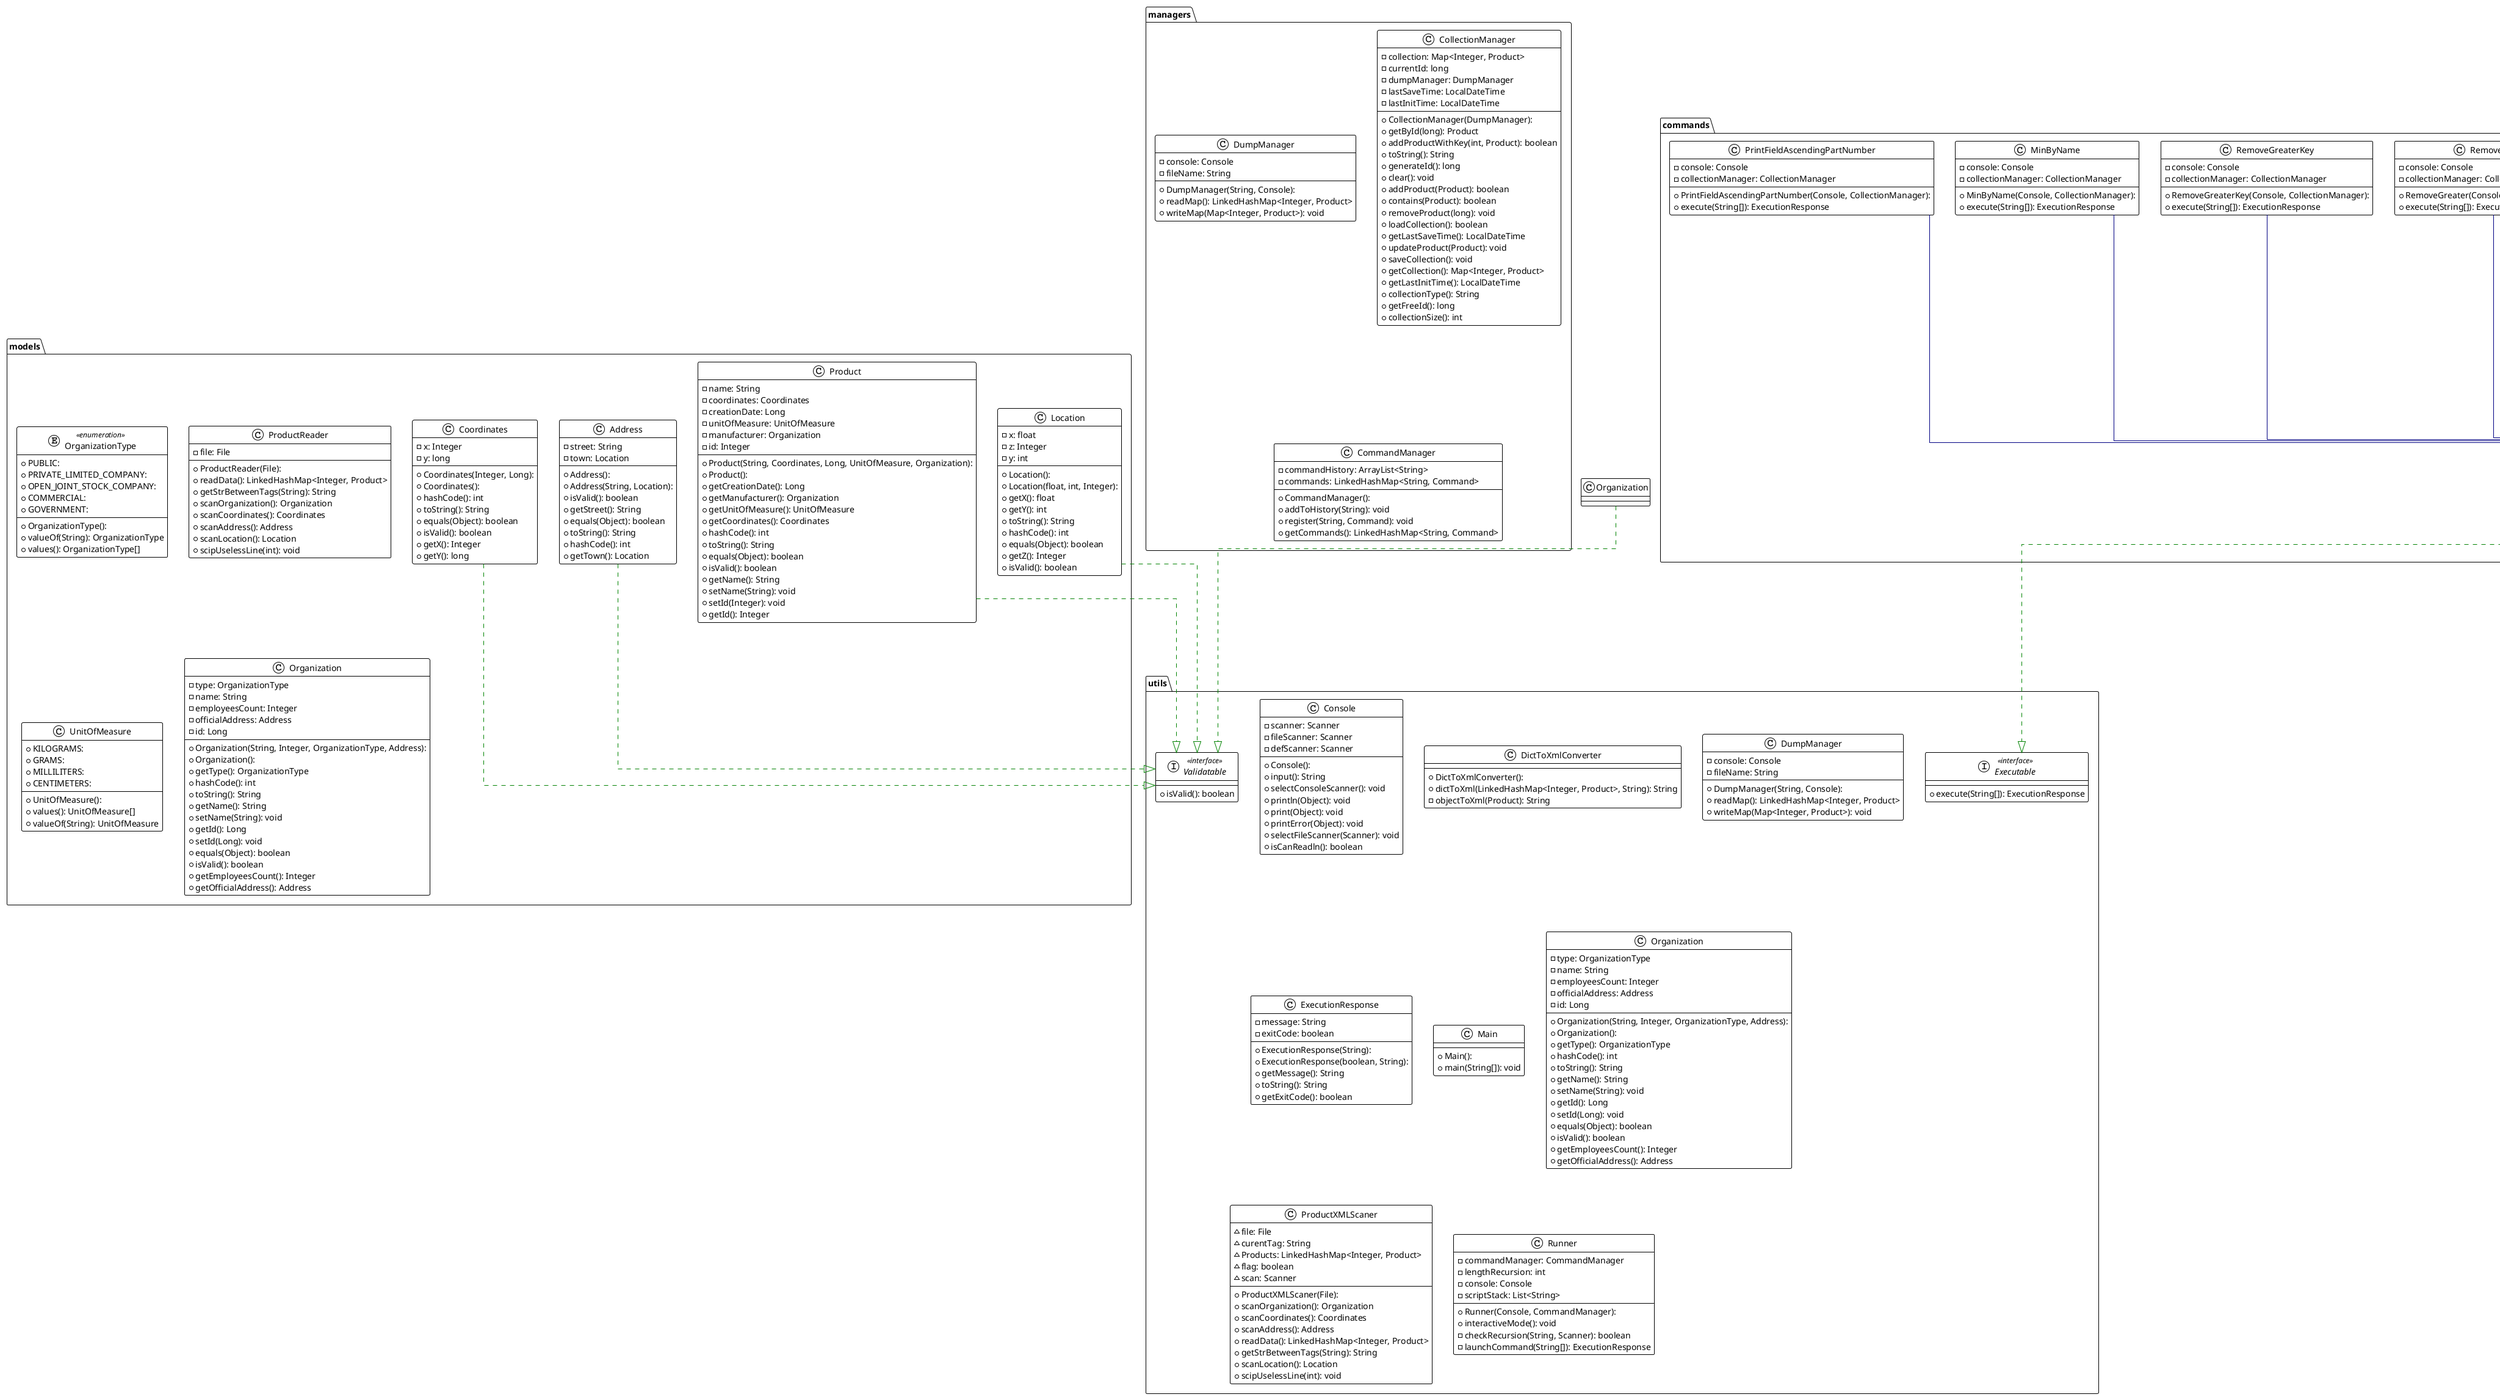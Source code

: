 @startuml

!theme plain
skinparam linetype ortho
package commands{
    class Command {
      + Command(String, String):
      - name: String
      - description: String
      + equals(Object): boolean
      + hashCode(): int
      + getName(): String
      + getDescription(): String
      + toString(): String
    }
    class Add {
      + Add(Console, CollectionManager):
      - collectionManager: CollectionManager
      - console: Console
      + execute(String[]): ExecutionResponse
    }
    class Clear {
      + Clear(Console, CollectionManager):
      - collectionManager: CollectionManager
      - console: Console
      + execute(String[]): ExecutionResponse
    }

    class Help {
      + Help(Console, CommandManager):
      - console: Console
      - commandManager: CommandManager
      + execute(String[]): ExecutionResponse
    }
    class Info {
      + Info(Console, CollectionManager):
      - console: Console
      - collectionManager: CollectionManager
      + execute(String[]): ExecutionResponse
    }

    class Save {
      + Save(Console, CollectionManager):
      - collectionManager: CollectionManager
      - console: Console
      + execute(String[]): ExecutionResponse
    }
    class Show {
      + Show(Console, CollectionManager):
      - collectionManager: CollectionManager
      - console: Console
      + execute(String[]): ExecutionResponse
    }

    class Update {
      + Update(Console, CollectionManager):
      - collectionManager: CollectionManager
      - console: Console
      + execute(String[]): ExecutionResponse
    }

    class RemoveById {
      + RemoveById(Console, CollectionManager):
      - console: Console
      - collectionManager: CollectionManager
      + execute(String[]): ExecutionResponse
    }

    class RemoveGreater {
      + RemoveGreater(Console, CollectionManager):
      - console: Console
      - collectionManager: CollectionManager
      + execute(String[]): ExecutionResponse
    }

    class RemoveGreaterKey {
      + RemoveGreaterKey(Console, CollectionManager):
      - console: Console
      - collectionManager: CollectionManager
      + execute(String[]): ExecutionResponse
    }

    class MinByName {
      + MinByName(Console, CollectionManager):
      - console: Console
      - collectionManager: CollectionManager
      + execute(String[]): ExecutionResponse
    }

    class PrintFieldAscendingPartNumber {
      + PrintFieldAscendingPartNumber(Console, CollectionManager):
      - console: Console
      - collectionManager: CollectionManager
      + execute(String[]): ExecutionResponse
    }

    class AverageOfManufactureCost {
      + AverageOfManufactureCost(Console, CollectionManager):
      - console: Console
      - collectionManager: CollectionManager
      + execute(String[]): ExecutionResponse
    }

    class ReplaceIfLower {
      + ReplaceIfLower(Console, CollectionManager):
      - console: Console
      - collectionManager: CollectionManager
      + execute(String[]): ExecutionResponse
    }

    class Exit {
      + Exit():
      + execute(String[]): ExecutionResponse
    }

    class ExecuteScript {
      + ExecuteScript(Console, CommandManager):
      - console: Console
      - commandManager: CommandManager
      + execute(String[]): ExecutionResponse
    }

}

package managers{
    class CollectionManager {
      + CollectionManager(DumpManager):
      - collection: Map<Integer, Product>
      - currentId: long
      - dumpManager: DumpManager
      - lastSaveTime: LocalDateTime
      - lastInitTime: LocalDateTime
      + getById(long): Product
      + addProductWithKey(int, Product): boolean
      + toString(): String
      + generateId(): long
      + clear(): void
      + addProduct(Product): boolean
      + contains(Product): boolean
      + removeProduct(long): void
      + loadCollection(): boolean
      + getLastSaveTime(): LocalDateTime
      + updateProduct(Product): void
      + saveCollection(): void
      + getCollection(): Map<Integer, Product>
      + getLastInitTime(): LocalDateTime
      + collectionType(): String
      + getFreeId(): long
      + collectionSize(): int
    }

    class DumpManager {
      + DumpManager(String, Console):
      - console: Console
      - fileName: String
      + readMap(): LinkedHashMap<Integer, Product>
      + writeMap(Map<Integer, Product>): void
    }

    class CommandManager {
      + CommandManager():
      - commandHistory: ArrayList<String>
      - commands: LinkedHashMap<String, Command>
      + addToHistory(String): void
      + register(String, Command): void
      + getCommands(): LinkedHashMap<String, Command>
    }
}

package models{
    class Address {
      + Address():
      + Address(String, Location):
      - street: String
      - town: Location
      + isValid(): boolean
      + getStreet(): String
      + equals(Object): boolean
      + toString(): String
      + hashCode(): int
      + getTown(): Location
    }
    class Coordinates {
      + Coordinates(Integer, Long):
      + Coordinates():
      - x: Integer
      - y: long
      + hashCode(): int
      + toString(): String
      + equals(Object): boolean
      + isValid(): boolean
      + getX(): Integer
      + getY(): long
    }

    class Location {
      + Location():
      + Location(float, int, Integer):
      - x: float
      - z: Integer
      - y: int
      + getX(): float
      + getY(): int
      + toString(): String
      + hashCode(): int
      + equals(Object): boolean
      + getZ(): Integer
      + isValid(): boolean
    }

    enum OrganizationType << enumeration >> {
      + OrganizationType():
      + PUBLIC:
      + PRIVATE_LIMITED_COMPANY:
      + OPEN_JOINT_STOCK_COMPANY:
      + COMMERCIAL:
      + GOVERNMENT:
      + valueOf(String): OrganizationType
      + values(): OrganizationType[]
    }

    class Product {
      + Product(String, Coordinates, Long, UnitOfMeasure, Organization):
      + Product():
      - name: String
      - coordinates: Coordinates
      - creationDate: Long
      - unitOfMeasure: UnitOfMeasure
      - manufacturer: Organization
      - id: Integer
      + getCreationDate(): Long
      + getManufacturer(): Organization
      + getUnitOfMeasure(): UnitOfMeasure
      + getCoordinates(): Coordinates
      + hashCode(): int
      + toString(): String
      + equals(Object): boolean
      + isValid(): boolean
      + getName(): String
      + setName(String): void
      + setId(Integer): void
      + getId(): Integer
    }

    class ProductReader {
      + ProductReader(File):
      - file: File
      + readData(): LinkedHashMap<Integer, Product>
      + getStrBetweenTags(String): String
      + scanOrganization(): Organization
      + scanCoordinates(): Coordinates
      + scanAddress(): Address
      + scanLocation(): Location
      + scipUselessLine(int): void
    }

    class UnitOfMeasure {
      + UnitOfMeasure():
      + KILOGRAMS:
      + GRAMS:
      + MILLILITERS:
      + CENTIMETERS:
      + values(): UnitOfMeasure[]
      + valueOf(String): UnitOfMeasure
    }

    class Organization {
      + Organization(String, Integer, OrganizationType, Address):
      + Organization():
      - type: OrganizationType
      - name: String
      - employeesCount: Integer
      - officialAddress: Address
      - id: Long
      + getType(): OrganizationType
      + hashCode(): int
      + toString(): String
      + getName(): String
      + setName(String): void
      + getId(): Long
      + setId(Long): void
      + equals(Object): boolean
      + isValid(): boolean
      + getEmployeesCount(): Integer
      + getOfficialAddress(): Address
    }
}

package utils{
    class Console {
      + Console():
      - scanner: Scanner
      - fileScanner: Scanner
      - defScanner: Scanner
      + input(): String
      + selectConsoleScanner(): void
      + println(Object): void
      + print(Object): void
      + printError(Object): void
      + selectFileScanner(Scanner): void
      + isCanReadln(): boolean
    }

    class DictToXmlConverter {
      + DictToXmlConverter():
      + dictToXml(LinkedHashMap<Integer, Product>, String): String
      - objectToXml(Product): String
    }
    class DumpManager {
      + DumpManager(String, Console):
      - console: Console
      - fileName: String
      + readMap(): LinkedHashMap<Integer, Product>
      + writeMap(Map<Integer, Product>): void
    }
    interface Executable << interface >> {
      + execute(String[]): ExecutionResponse
    }
    class ExecutionResponse {
      + ExecutionResponse(String):
      + ExecutionResponse(boolean, String):
      - message: String
      - exitCode: boolean
      + getMessage(): String
      + toString(): String
      + getExitCode(): boolean
    }


    class Main {
      + Main():
      + main(String[]): void
    }
    class Organization {
      + Organization(String, Integer, OrganizationType, Address):
      + Organization():
      - type: OrganizationType
      - name: String
      - employeesCount: Integer
      - officialAddress: Address
      - id: Long
      + getType(): OrganizationType
      + hashCode(): int
      + toString(): String
      + getName(): String
      + setName(String): void
      + getId(): Long
      + setId(Long): void
      + equals(Object): boolean
      + isValid(): boolean
      + getEmployeesCount(): Integer
      + getOfficialAddress(): Address
    }


    class ProductXMLScaner {
      + ProductXMLScaner(File):
      ~ file: File
      ~ curentTag: String
      ~ Products: LinkedHashMap<Integer, Product>
      ~ flag: boolean
      ~ scan: Scanner
      + scanOrganization(): Organization
      + scanCoordinates(): Coordinates
      + scanAddress(): Address
      + readData(): LinkedHashMap<Integer, Product>
      + getStrBetweenTags(String): String
      + scanLocation(): Location
      + scipUselessLine(int): void
    }

    class Runner {
      + Runner(Console, CommandManager):
      - commandManager: CommandManager
      - lengthRecursion: int
      - console: Console
      - scriptStack: List<String>
      + interactiveMode(): void
      - checkRecursion(String, Scanner): boolean
      - launchCommand(String[]): ExecutionResponse
    }
    interface Validatable << interface >> {
      + isValid(): boolean
    }
}






Add                 -[#000082,plain]-^  Command            
Address             -[#008200,dashed]-^  Validatable        
Clear               -[#000082,plain]-^  Command            
Command             -[#008200,dashed]-^  Executable         
Coordinates         -[#008200,dashed]-^  Validatable        
Help                -[#000082,plain]-^  Command            
Info                -[#000082,plain]-^  Command            
Location            -[#008200,dashed]-^  Validatable        
Organization        -[#008200,dashed]-^  Validatable        
Product             -[#008200,dashed]-^  Validatable        
RemoveById          -[#000082,plain]-^  Command            
Save                -[#000082,plain]-^  Command            
Show                -[#000082,plain]-^  Command            
Update              -[#000082,plain]-^  Command
RemoveGreater       -[#000082,plain]-^  Command
RemoveGreaterKey    -[#000082,plain]-^  Command
MinByName           -[#000082,plain]-^  Command
PrintFieldAscendingPartNumber -[#000082,plain]-^  Command
AverageOfManufactureCost -[#000082,plain]-^  Command
ReplaceIfLower      -[#000082,plain]-^  Command
Exit                -[#000082,plain]-^  Command
ExecuteScript       -[#000082,plain]-^  Command

@enduml
